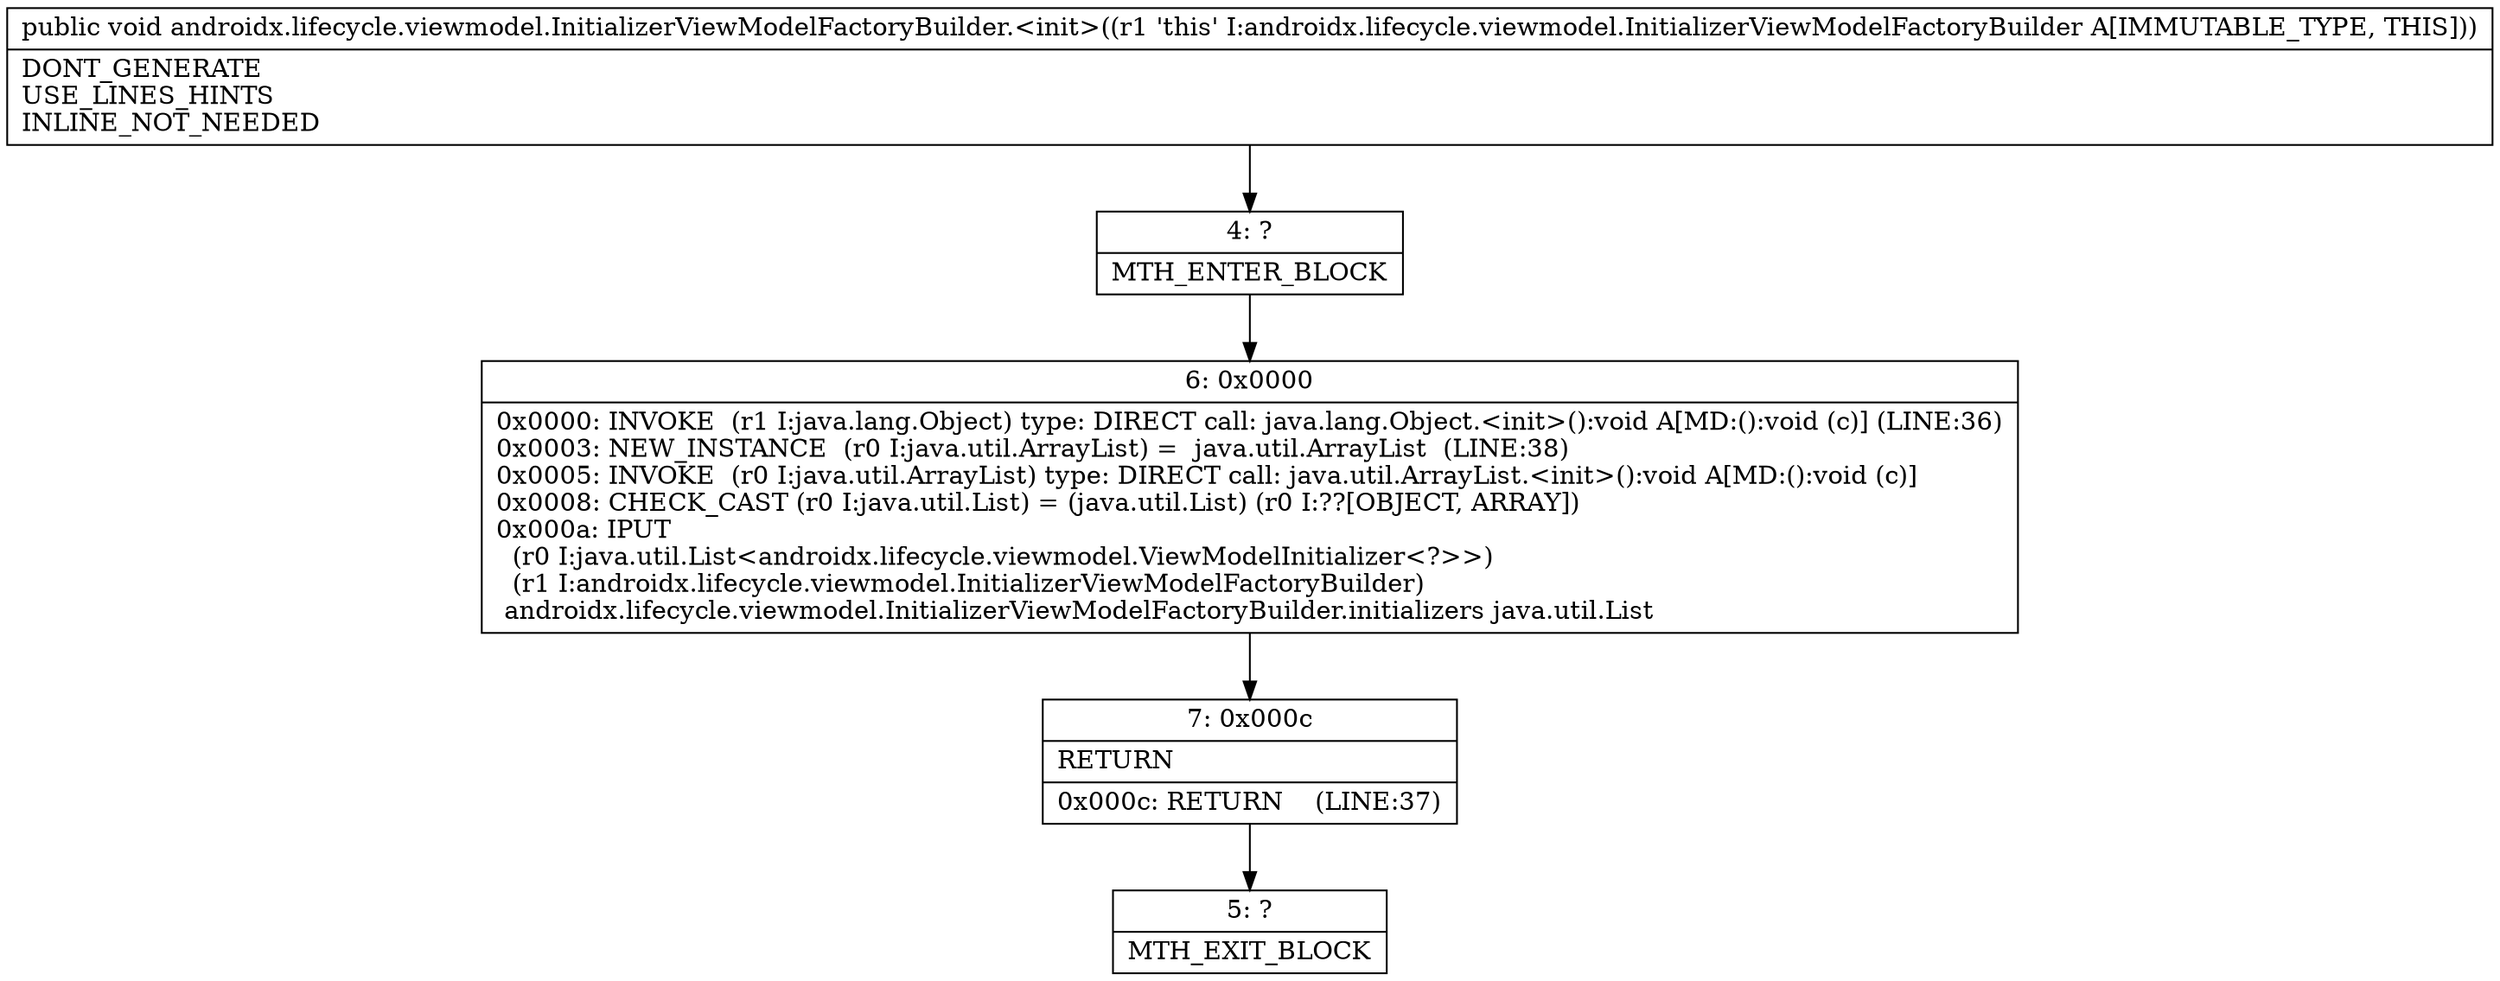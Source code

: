 digraph "CFG forandroidx.lifecycle.viewmodel.InitializerViewModelFactoryBuilder.\<init\>()V" {
Node_4 [shape=record,label="{4\:\ ?|MTH_ENTER_BLOCK\l}"];
Node_6 [shape=record,label="{6\:\ 0x0000|0x0000: INVOKE  (r1 I:java.lang.Object) type: DIRECT call: java.lang.Object.\<init\>():void A[MD:():void (c)] (LINE:36)\l0x0003: NEW_INSTANCE  (r0 I:java.util.ArrayList) =  java.util.ArrayList  (LINE:38)\l0x0005: INVOKE  (r0 I:java.util.ArrayList) type: DIRECT call: java.util.ArrayList.\<init\>():void A[MD:():void (c)]\l0x0008: CHECK_CAST (r0 I:java.util.List) = (java.util.List) (r0 I:??[OBJECT, ARRAY]) \l0x000a: IPUT  \l  (r0 I:java.util.List\<androidx.lifecycle.viewmodel.ViewModelInitializer\<?\>\>)\l  (r1 I:androidx.lifecycle.viewmodel.InitializerViewModelFactoryBuilder)\l androidx.lifecycle.viewmodel.InitializerViewModelFactoryBuilder.initializers java.util.List \l}"];
Node_7 [shape=record,label="{7\:\ 0x000c|RETURN\l|0x000c: RETURN    (LINE:37)\l}"];
Node_5 [shape=record,label="{5\:\ ?|MTH_EXIT_BLOCK\l}"];
MethodNode[shape=record,label="{public void androidx.lifecycle.viewmodel.InitializerViewModelFactoryBuilder.\<init\>((r1 'this' I:androidx.lifecycle.viewmodel.InitializerViewModelFactoryBuilder A[IMMUTABLE_TYPE, THIS]))  | DONT_GENERATE\lUSE_LINES_HINTS\lINLINE_NOT_NEEDED\l}"];
MethodNode -> Node_4;Node_4 -> Node_6;
Node_6 -> Node_7;
Node_7 -> Node_5;
}


